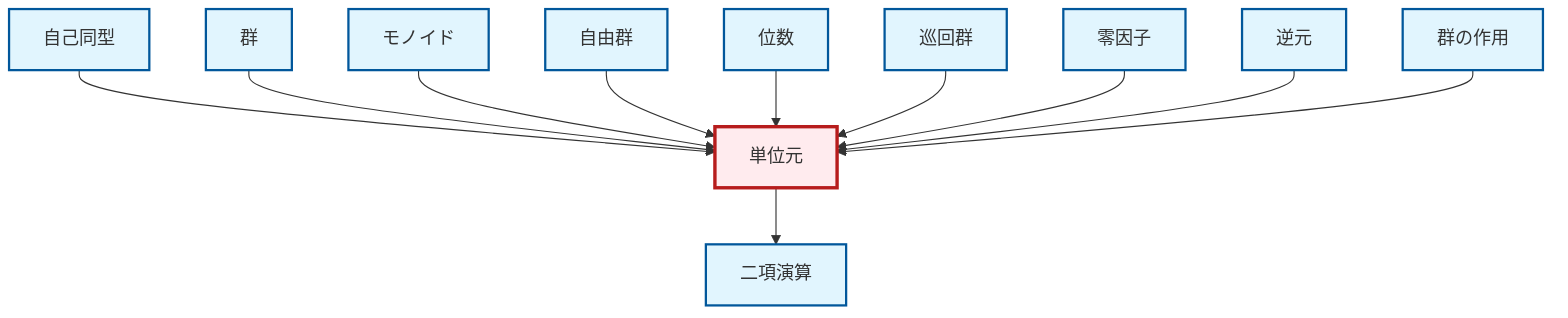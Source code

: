 graph TD
    classDef definition fill:#e1f5fe,stroke:#01579b,stroke-width:2px
    classDef theorem fill:#f3e5f5,stroke:#4a148c,stroke-width:2px
    classDef axiom fill:#fff3e0,stroke:#e65100,stroke-width:2px
    classDef example fill:#e8f5e9,stroke:#1b5e20,stroke-width:2px
    classDef current fill:#ffebee,stroke:#b71c1c,stroke-width:3px
    def-group["群"]:::definition
    def-zero-divisor["零因子"]:::definition
    def-free-group["自由群"]:::definition
    def-group-action["群の作用"]:::definition
    def-inverse-element["逆元"]:::definition
    def-order["位数"]:::definition
    def-cyclic-group["巡回群"]:::definition
    def-monoid["モノイド"]:::definition
    def-automorphism["自己同型"]:::definition
    def-binary-operation["二項演算"]:::definition
    def-identity-element["単位元"]:::definition
    def-automorphism --> def-identity-element
    def-group --> def-identity-element
    def-monoid --> def-identity-element
    def-free-group --> def-identity-element
    def-order --> def-identity-element
    def-cyclic-group --> def-identity-element
    def-zero-divisor --> def-identity-element
    def-inverse-element --> def-identity-element
    def-identity-element --> def-binary-operation
    def-group-action --> def-identity-element
    class def-identity-element current